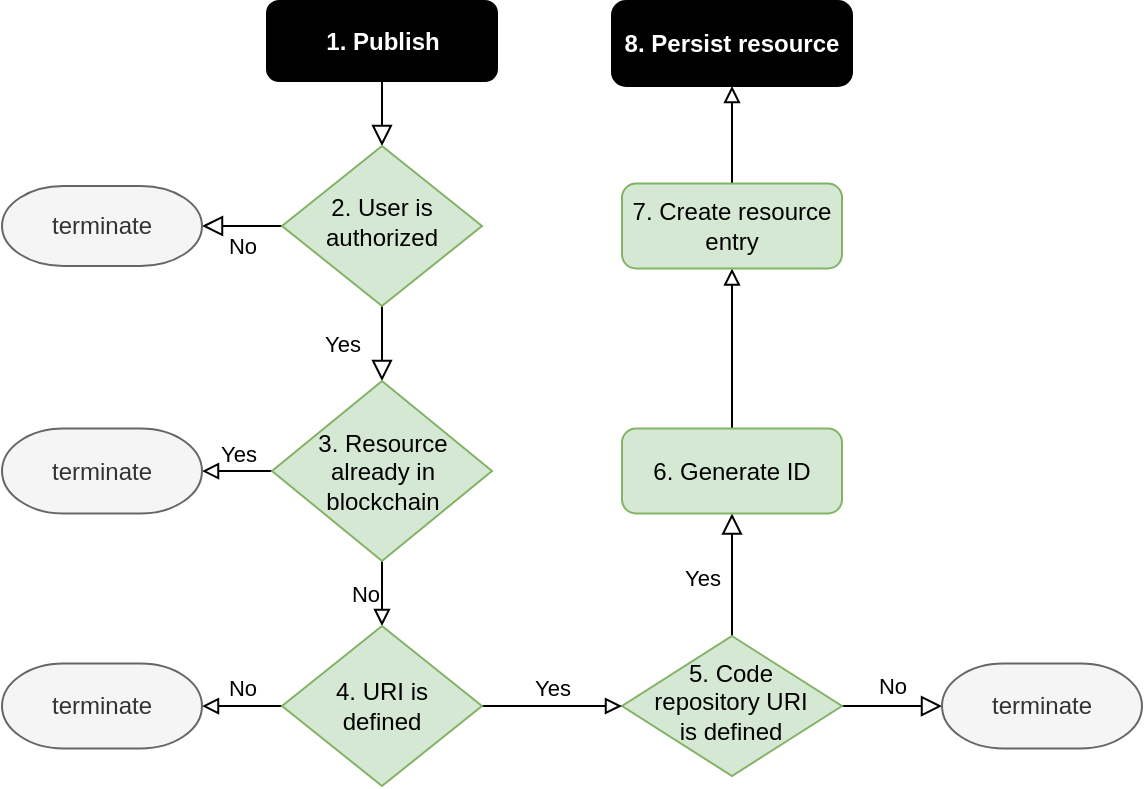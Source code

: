 <mxfile version="12.7.1" type="device"><diagram id="C5RBs43oDa-KdzZeNtuy" name="Page-1"><mxGraphModel dx="925" dy="502" grid="1" gridSize="10" guides="1" tooltips="1" connect="1" arrows="1" fold="1" page="1" pageScale="1" pageWidth="827" pageHeight="1169" math="0" shadow="0"><root><mxCell id="WIyWlLk6GJQsqaUBKTNV-0"/><mxCell id="WIyWlLk6GJQsqaUBKTNV-1" parent="WIyWlLk6GJQsqaUBKTNV-0"/><mxCell id="WIyWlLk6GJQsqaUBKTNV-2" value="" style="rounded=0;html=1;jettySize=auto;orthogonalLoop=1;fontSize=11;endArrow=block;endFill=0;endSize=8;strokeWidth=1;shadow=0;labelBackgroundColor=none;edgeStyle=orthogonalEdgeStyle;" parent="WIyWlLk6GJQsqaUBKTNV-1" source="WIyWlLk6GJQsqaUBKTNV-3" target="WIyWlLk6GJQsqaUBKTNV-6" edge="1"><mxGeometry relative="1" as="geometry"/></mxCell><mxCell id="WIyWlLk6GJQsqaUBKTNV-3" value="1. Publish" style="rounded=1;whiteSpace=wrap;html=1;fontSize=12;glass=0;strokeWidth=1;shadow=0;fillColor=#000000;fontColor=#FFFFFF;fontStyle=1" parent="WIyWlLk6GJQsqaUBKTNV-1" vertex="1"><mxGeometry x="162.5" y="97.5" width="115" height="40" as="geometry"/></mxCell><mxCell id="WIyWlLk6GJQsqaUBKTNV-4" value="Yes" style="rounded=0;html=1;jettySize=auto;orthogonalLoop=1;fontSize=11;endArrow=block;endFill=0;endSize=8;strokeWidth=1;shadow=0;labelBackgroundColor=none;edgeStyle=orthogonalEdgeStyle;" parent="WIyWlLk6GJQsqaUBKTNV-1" source="WIyWlLk6GJQsqaUBKTNV-6" target="8gCtKc0g6pTxrhbL79Ku-5" edge="1"><mxGeometry y="20" relative="1" as="geometry"><mxPoint as="offset"/><mxPoint x="220" y="300" as="targetPoint"/></mxGeometry></mxCell><mxCell id="WIyWlLk6GJQsqaUBKTNV-5" value="No" style="edgeStyle=orthogonalEdgeStyle;rounded=0;html=1;jettySize=auto;orthogonalLoop=1;fontSize=11;endArrow=block;endFill=0;endSize=8;strokeWidth=1;shadow=0;labelBackgroundColor=none;" parent="WIyWlLk6GJQsqaUBKTNV-1" source="WIyWlLk6GJQsqaUBKTNV-6" target="8gCtKc0g6pTxrhbL79Ku-1" edge="1"><mxGeometry y="10" relative="1" as="geometry"><mxPoint as="offset"/><mxPoint x="320" y="210" as="targetPoint"/></mxGeometry></mxCell><mxCell id="WIyWlLk6GJQsqaUBKTNV-6" value="2. User is authorized" style="rhombus;whiteSpace=wrap;html=1;shadow=0;fontFamily=Helvetica;fontSize=12;align=center;strokeWidth=1;spacing=6;spacingTop=-4;fillColor=#d5e8d4;strokeColor=#82b366;" parent="WIyWlLk6GJQsqaUBKTNV-1" vertex="1"><mxGeometry x="170" y="170" width="100" height="80" as="geometry"/></mxCell><mxCell id="WIyWlLk6GJQsqaUBKTNV-8" value="Yes" style="rounded=0;html=1;jettySize=auto;orthogonalLoop=1;fontSize=11;endArrow=block;endFill=0;endSize=8;strokeWidth=1;shadow=0;labelBackgroundColor=none;edgeStyle=orthogonalEdgeStyle;" parent="WIyWlLk6GJQsqaUBKTNV-1" source="WIyWlLk6GJQsqaUBKTNV-10" target="8gCtKc0g6pTxrhbL79Ku-3" edge="1"><mxGeometry x="-0.048" y="15" relative="1" as="geometry"><mxPoint as="offset"/><mxPoint x="395" y="338.75" as="targetPoint"/></mxGeometry></mxCell><mxCell id="WIyWlLk6GJQsqaUBKTNV-9" value="No" style="edgeStyle=orthogonalEdgeStyle;rounded=0;html=1;jettySize=auto;orthogonalLoop=1;fontSize=11;endArrow=block;endFill=0;endSize=8;strokeWidth=1;shadow=0;labelBackgroundColor=none;" parent="WIyWlLk6GJQsqaUBKTNV-1" source="WIyWlLk6GJQsqaUBKTNV-10" target="8gCtKc0g6pTxrhbL79Ku-18" edge="1"><mxGeometry y="10" relative="1" as="geometry"><mxPoint as="offset"/><mxPoint x="500" y="455" as="targetPoint"/></mxGeometry></mxCell><mxCell id="WIyWlLk6GJQsqaUBKTNV-10" value="5. Code repository URI is defined" style="rhombus;whiteSpace=wrap;html=1;shadow=0;fontFamily=Helvetica;fontSize=12;align=center;strokeWidth=1;spacing=0;spacingTop=2;spacingLeft=15;spacingRight=16;spacingBottom=6;fillColor=#d5e8d4;strokeColor=#82b366;" parent="WIyWlLk6GJQsqaUBKTNV-1" vertex="1"><mxGeometry x="340" y="415" width="110" height="70" as="geometry"/></mxCell><mxCell id="8gCtKc0g6pTxrhbL79Ku-1" value="terminate" style="strokeWidth=1;html=1;shape=mxgraph.flowchart.terminator;whiteSpace=wrap;fillColor=#f5f5f5;strokeColor=#666666;fontColor=#333333;" vertex="1" parent="WIyWlLk6GJQsqaUBKTNV-1"><mxGeometry x="30" y="190" width="100" height="40" as="geometry"/></mxCell><mxCell id="8gCtKc0g6pTxrhbL79Ku-17" style="edgeStyle=orthogonalEdgeStyle;rounded=0;orthogonalLoop=1;jettySize=auto;html=1;endArrow=block;endFill=0;" edge="1" parent="WIyWlLk6GJQsqaUBKTNV-1" source="8gCtKc0g6pTxrhbL79Ku-3" target="8gCtKc0g6pTxrhbL79Ku-16"><mxGeometry relative="1" as="geometry"/></mxCell><mxCell id="8gCtKc0g6pTxrhbL79Ku-3" value="6. Generate ID" style="rounded=1;whiteSpace=wrap;html=1;absoluteArcSize=1;arcSize=14;strokeWidth=1;fillColor=#d5e8d4;strokeColor=#82b366;" vertex="1" parent="WIyWlLk6GJQsqaUBKTNV-1"><mxGeometry x="340" y="311.25" width="110" height="42.5" as="geometry"/></mxCell><mxCell id="8gCtKc0g6pTxrhbL79Ku-8" value="Yes" style="edgeStyle=orthogonalEdgeStyle;rounded=0;orthogonalLoop=1;jettySize=auto;html=1;endArrow=block;endFill=0;labelPosition=center;verticalLabelPosition=top;align=center;verticalAlign=bottom;" edge="1" parent="WIyWlLk6GJQsqaUBKTNV-1" source="8gCtKc0g6pTxrhbL79Ku-5" target="8gCtKc0g6pTxrhbL79Ku-7"><mxGeometry relative="1" as="geometry"/></mxCell><mxCell id="8gCtKc0g6pTxrhbL79Ku-11" value="No" style="edgeStyle=orthogonalEdgeStyle;rounded=0;orthogonalLoop=1;jettySize=auto;html=1;endArrow=block;endFill=0;labelPosition=left;verticalLabelPosition=middle;align=right;verticalAlign=middle;" edge="1" parent="WIyWlLk6GJQsqaUBKTNV-1" source="8gCtKc0g6pTxrhbL79Ku-5" target="8gCtKc0g6pTxrhbL79Ku-10"><mxGeometry relative="1" as="geometry"/></mxCell><mxCell id="8gCtKc0g6pTxrhbL79Ku-5" value="3. Resource already in blockchain" style="strokeWidth=1;html=1;shape=mxgraph.flowchart.decision;whiteSpace=wrap;spacing=3;spacingLeft=11;spacingRight=10;spacingTop=3;spacingBottom=2;fillColor=#d5e8d4;strokeColor=#82b366;" vertex="1" parent="WIyWlLk6GJQsqaUBKTNV-1"><mxGeometry x="165" y="287.5" width="110" height="90" as="geometry"/></mxCell><mxCell id="8gCtKc0g6pTxrhbL79Ku-7" value="terminate" style="strokeWidth=1;html=1;shape=mxgraph.flowchart.terminator;whiteSpace=wrap;fillColor=#f5f5f5;strokeColor=#666666;fontColor=#333333;" vertex="1" parent="WIyWlLk6GJQsqaUBKTNV-1"><mxGeometry x="30" y="311.25" width="100" height="42.5" as="geometry"/></mxCell><mxCell id="8gCtKc0g6pTxrhbL79Ku-13" value="No" style="edgeStyle=orthogonalEdgeStyle;rounded=0;orthogonalLoop=1;jettySize=auto;html=1;endArrow=block;endFill=0;labelPosition=center;verticalLabelPosition=top;align=center;verticalAlign=bottom;" edge="1" parent="WIyWlLk6GJQsqaUBKTNV-1" source="8gCtKc0g6pTxrhbL79Ku-10" target="8gCtKc0g6pTxrhbL79Ku-12"><mxGeometry relative="1" as="geometry"/></mxCell><mxCell id="8gCtKc0g6pTxrhbL79Ku-14" value="Yes" style="edgeStyle=orthogonalEdgeStyle;rounded=0;orthogonalLoop=1;jettySize=auto;html=1;endArrow=block;endFill=0;labelPosition=center;verticalLabelPosition=top;align=center;verticalAlign=bottom;" edge="1" parent="WIyWlLk6GJQsqaUBKTNV-1" source="8gCtKc0g6pTxrhbL79Ku-10" target="WIyWlLk6GJQsqaUBKTNV-10"><mxGeometry relative="1" as="geometry"/></mxCell><mxCell id="8gCtKc0g6pTxrhbL79Ku-10" value="4. URI is defined" style="strokeWidth=1;html=1;shape=mxgraph.flowchart.decision;whiteSpace=wrap;spacing=9;fillColor=#d5e8d4;strokeColor=#82b366;" vertex="1" parent="WIyWlLk6GJQsqaUBKTNV-1"><mxGeometry x="170" y="410" width="100" height="80" as="geometry"/></mxCell><mxCell id="8gCtKc0g6pTxrhbL79Ku-12" value="terminate" style="strokeWidth=1;html=1;shape=mxgraph.flowchart.terminator;whiteSpace=wrap;fillColor=#f5f5f5;strokeColor=#666666;fontColor=#333333;" vertex="1" parent="WIyWlLk6GJQsqaUBKTNV-1"><mxGeometry x="30" y="428.75" width="100" height="42.5" as="geometry"/></mxCell><mxCell id="8gCtKc0g6pTxrhbL79Ku-20" style="edgeStyle=orthogonalEdgeStyle;rounded=0;orthogonalLoop=1;jettySize=auto;html=1;endArrow=block;endFill=0;" edge="1" parent="WIyWlLk6GJQsqaUBKTNV-1" source="8gCtKc0g6pTxrhbL79Ku-16" target="8gCtKc0g6pTxrhbL79Ku-19"><mxGeometry relative="1" as="geometry"/></mxCell><mxCell id="8gCtKc0g6pTxrhbL79Ku-16" value="7. Create resource entry" style="rounded=1;whiteSpace=wrap;html=1;absoluteArcSize=1;arcSize=14;strokeWidth=1;fillColor=#d5e8d4;strokeColor=#82b366;" vertex="1" parent="WIyWlLk6GJQsqaUBKTNV-1"><mxGeometry x="340" y="188.75" width="110" height="42.5" as="geometry"/></mxCell><mxCell id="8gCtKc0g6pTxrhbL79Ku-18" value="terminate" style="strokeWidth=1;html=1;shape=mxgraph.flowchart.terminator;whiteSpace=wrap;fillColor=#f5f5f5;strokeColor=#666666;fontColor=#333333;" vertex="1" parent="WIyWlLk6GJQsqaUBKTNV-1"><mxGeometry x="500" y="428.75" width="100" height="42.5" as="geometry"/></mxCell><mxCell id="8gCtKc0g6pTxrhbL79Ku-19" value="8. Persist resource" style="rounded=1;whiteSpace=wrap;html=1;absoluteArcSize=1;arcSize=14;strokeWidth=1;fillColor=#000000;fontColor=#FFFFFF;fontStyle=1" vertex="1" parent="WIyWlLk6GJQsqaUBKTNV-1"><mxGeometry x="335" y="97.5" width="120" height="42.5" as="geometry"/></mxCell></root></mxGraphModel></diagram></mxfile>